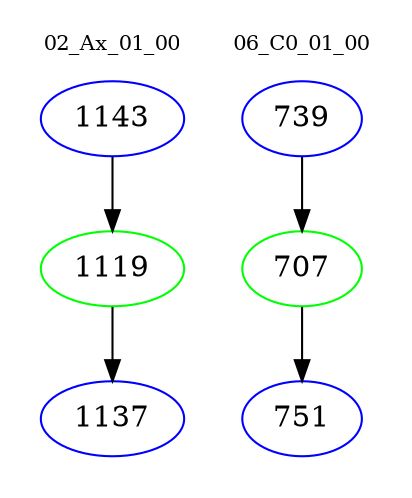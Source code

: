 digraph{
subgraph cluster_0 {
color = white
label = "02_Ax_01_00";
fontsize=10;
T0_1143 [label="1143", color="blue"]
T0_1143 -> T0_1119 [color="black"]
T0_1119 [label="1119", color="green"]
T0_1119 -> T0_1137 [color="black"]
T0_1137 [label="1137", color="blue"]
}
subgraph cluster_1 {
color = white
label = "06_C0_01_00";
fontsize=10;
T1_739 [label="739", color="blue"]
T1_739 -> T1_707 [color="black"]
T1_707 [label="707", color="green"]
T1_707 -> T1_751 [color="black"]
T1_751 [label="751", color="blue"]
}
}
